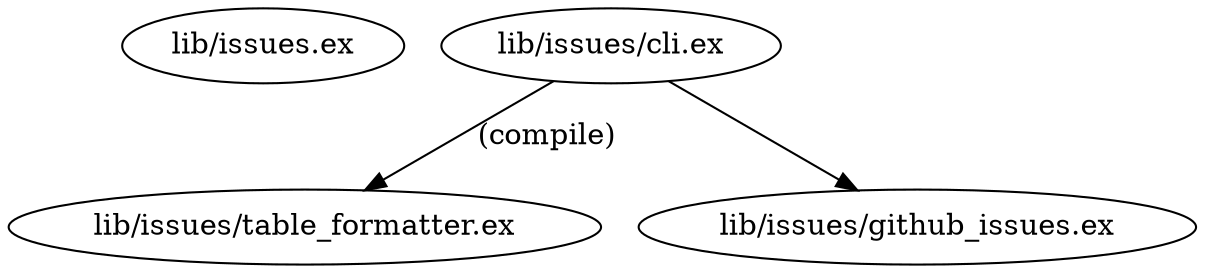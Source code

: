 digraph "xref graph" {
  "lib/issues.ex"
  "lib/issues/cli.ex"
  "lib/issues/cli.ex" -> "lib/issues/table_formatter.ex" [label="(compile)"]
  "lib/issues/cli.ex" -> "lib/issues/github_issues.ex"
  "lib/issues/github_issues.ex"
  "lib/issues/table_formatter.ex"
}
